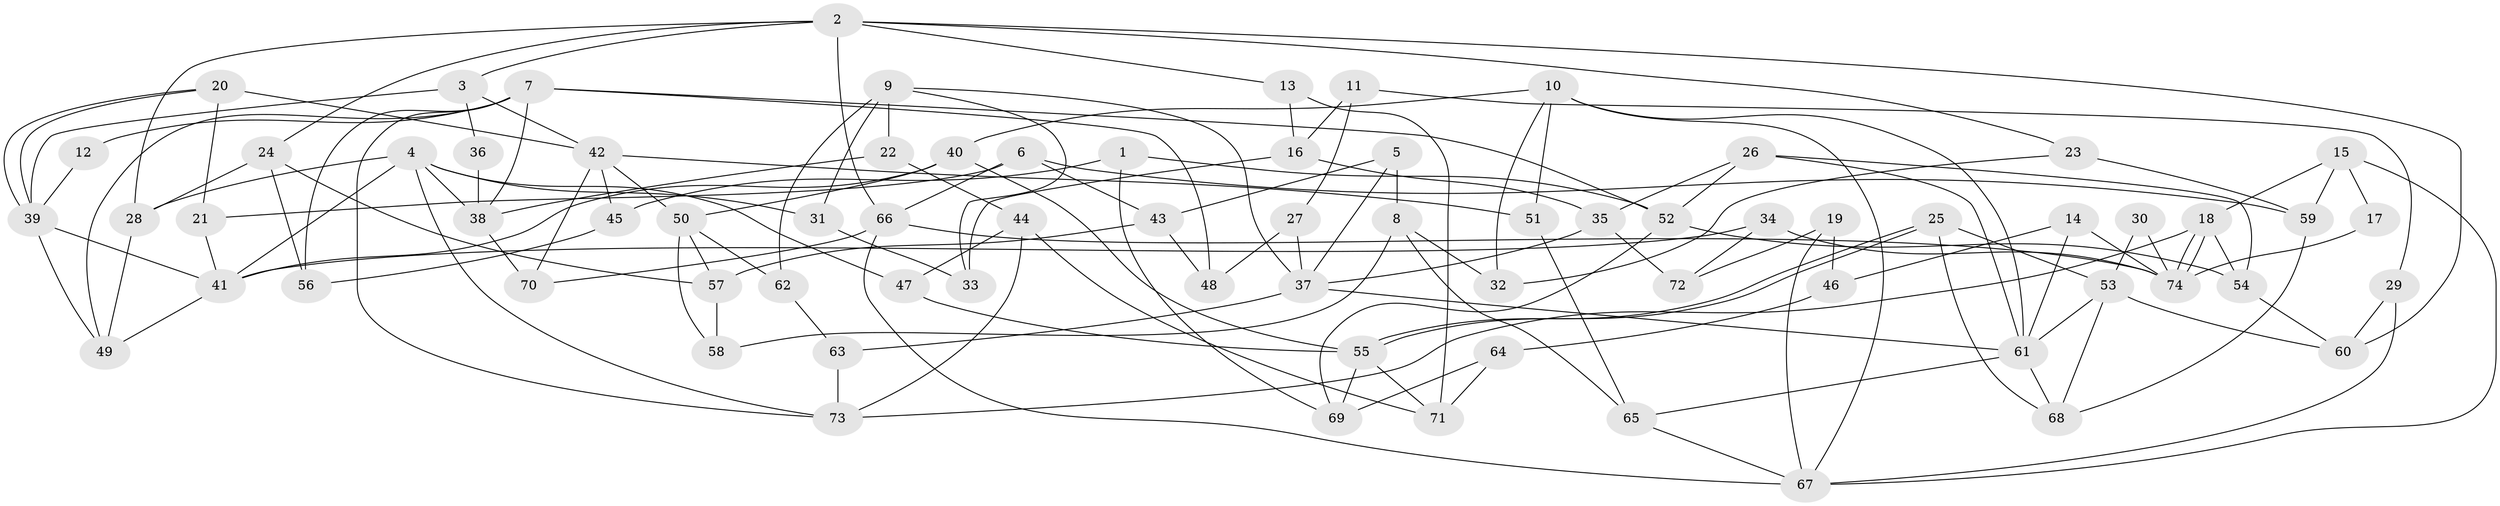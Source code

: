 // Generated by graph-tools (version 1.1) at 2025/50/03/09/25 03:50:06]
// undirected, 74 vertices, 148 edges
graph export_dot {
graph [start="1"]
  node [color=gray90,style=filled];
  1;
  2;
  3;
  4;
  5;
  6;
  7;
  8;
  9;
  10;
  11;
  12;
  13;
  14;
  15;
  16;
  17;
  18;
  19;
  20;
  21;
  22;
  23;
  24;
  25;
  26;
  27;
  28;
  29;
  30;
  31;
  32;
  33;
  34;
  35;
  36;
  37;
  38;
  39;
  40;
  41;
  42;
  43;
  44;
  45;
  46;
  47;
  48;
  49;
  50;
  51;
  52;
  53;
  54;
  55;
  56;
  57;
  58;
  59;
  60;
  61;
  62;
  63;
  64;
  65;
  66;
  67;
  68;
  69;
  70;
  71;
  72;
  73;
  74;
  1 -- 69;
  1 -- 45;
  1 -- 52;
  2 -- 28;
  2 -- 60;
  2 -- 3;
  2 -- 13;
  2 -- 23;
  2 -- 24;
  2 -- 66;
  3 -- 42;
  3 -- 36;
  3 -- 39;
  4 -- 31;
  4 -- 41;
  4 -- 28;
  4 -- 38;
  4 -- 47;
  4 -- 73;
  5 -- 8;
  5 -- 37;
  5 -- 43;
  6 -- 59;
  6 -- 66;
  6 -- 21;
  6 -- 43;
  7 -- 38;
  7 -- 49;
  7 -- 12;
  7 -- 48;
  7 -- 52;
  7 -- 56;
  7 -- 73;
  8 -- 58;
  8 -- 32;
  8 -- 65;
  9 -- 22;
  9 -- 37;
  9 -- 31;
  9 -- 33;
  9 -- 62;
  10 -- 67;
  10 -- 61;
  10 -- 32;
  10 -- 40;
  10 -- 51;
  11 -- 29;
  11 -- 27;
  11 -- 16;
  12 -- 39;
  13 -- 71;
  13 -- 16;
  14 -- 61;
  14 -- 74;
  14 -- 46;
  15 -- 18;
  15 -- 67;
  15 -- 17;
  15 -- 59;
  16 -- 33;
  16 -- 35;
  17 -- 74;
  18 -- 74;
  18 -- 74;
  18 -- 73;
  18 -- 54;
  19 -- 67;
  19 -- 46;
  19 -- 72;
  20 -- 21;
  20 -- 39;
  20 -- 39;
  20 -- 42;
  21 -- 41;
  22 -- 44;
  22 -- 38;
  23 -- 59;
  23 -- 32;
  24 -- 28;
  24 -- 56;
  24 -- 57;
  25 -- 55;
  25 -- 55;
  25 -- 53;
  25 -- 68;
  26 -- 54;
  26 -- 52;
  26 -- 35;
  26 -- 61;
  27 -- 37;
  27 -- 48;
  28 -- 49;
  29 -- 60;
  29 -- 67;
  30 -- 53;
  30 -- 74;
  31 -- 33;
  34 -- 72;
  34 -- 41;
  34 -- 74;
  35 -- 37;
  35 -- 72;
  36 -- 38;
  37 -- 61;
  37 -- 63;
  38 -- 70;
  39 -- 41;
  39 -- 49;
  40 -- 50;
  40 -- 41;
  40 -- 55;
  41 -- 49;
  42 -- 50;
  42 -- 45;
  42 -- 51;
  42 -- 70;
  43 -- 48;
  43 -- 57;
  44 -- 47;
  44 -- 73;
  44 -- 71;
  45 -- 56;
  46 -- 64;
  47 -- 55;
  50 -- 57;
  50 -- 62;
  50 -- 58;
  51 -- 65;
  52 -- 54;
  52 -- 69;
  53 -- 61;
  53 -- 68;
  53 -- 60;
  54 -- 60;
  55 -- 69;
  55 -- 71;
  57 -- 58;
  59 -- 68;
  61 -- 65;
  61 -- 68;
  62 -- 63;
  63 -- 73;
  64 -- 69;
  64 -- 71;
  65 -- 67;
  66 -- 74;
  66 -- 67;
  66 -- 70;
}

